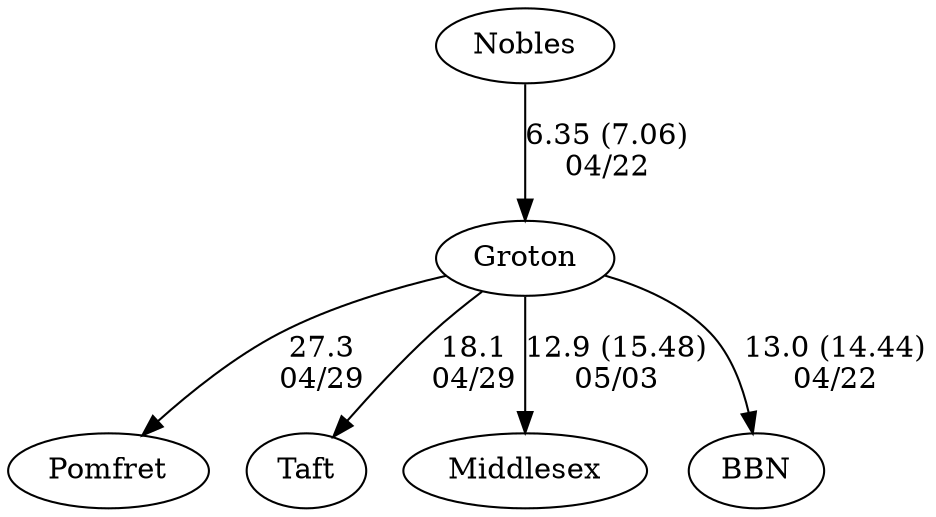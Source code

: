 digraph boys2foursGroton {Pomfret [URL="boys2foursGrotonPomfret.html"];Nobles [URL="boys2foursGrotonNobles.html"];Groton [URL="boys2foursGrotonGroton.html"];Taft [URL="boys2foursGrotonTaft.html"];Middlesex [URL="boys2foursGrotonMiddlesex.html"];BBN [URL="boys2foursGrotonBBN.html"];Groton -> Taft[label="18.1
04/29", weight="82", tooltip="NEIRA Boys Fours,Pomfret v. Groton, Taft			
Distance: 1500M Conditions: No current. Occasional gusty cross/side wind of ~8-13 MPH throughout the races. Winds may have picked up just a bit as races progressed but it was variable throughout. Comments: Races alternated with girls. Order of boys races: B3, B4, B5, B2, B1.
None", URL="http://www.row2k.com/results/resultspage.cfm?UID=06436C78C6DB17E1D158607A2B127B2B&cat=1", random="random"]; 
Groton -> Pomfret[label="27.3
04/29", weight="73", tooltip="NEIRA Boys Fours,Pomfret v. Groton, Taft			
Distance: 1500M Conditions: No current. Occasional gusty cross/side wind of ~8-13 MPH throughout the races. Winds may have picked up just a bit as races progressed but it was variable throughout. Comments: Races alternated with girls. Order of boys races: B3, B4, B5, B2, B1.
None", URL="http://www.row2k.com/results/resultspage.cfm?UID=06436C78C6DB17E1D158607A2B127B2B&cat=1", random="random"]; 
Groton -> Middlesex[label="12.9 (15.48)
05/03", weight="88", tooltip="NEIRA Boys Fours,Middlesex at Groton			
Distance: 1250 m Conditions: Swift current. No wind. Flat water. Comments: Thank you Middlesex for Good racing. Glad we got it in on an AP day.
None", URL="http://www.row2k.com/results/resultspage.cfm?UID=0B4DF495288B6483B51367194F68C48D&cat=1", random="random"]; 
Nobles -> Groton[label="6.35 (7.06)
04/22", weight="94", tooltip="NEIRA Boys Fours,BB&N boys vs Groton, Nobles			
Distance: 1350m Conditions: moderate cross from port, slightly head
Coming from Cambridge meant course was sheltered and had mostly flat water Comments: BB&Ns 4th boat popped an oarlock and lost the oar at about 750m down, forcing them to come to a complete stop to replace the oar before continuing
None", URL="http://www.row2k.com/results/resultspage.cfm?UID=5ADF955E3E04E3F90ADAD1AA29C35140&cat=1", random="random"]; 
Groton -> BBN[label="13.0 (14.44)
04/22", weight="87", tooltip="NEIRA Boys Fours,BB&N boys vs Groton, Nobles			
Distance: 1350m Conditions: moderate cross from port, slightly head
Coming from Cambridge meant course was sheltered and had mostly flat water Comments: BB&Ns 4th boat popped an oarlock and lost the oar at about 750m down, forcing them to come to a complete stop to replace the oar before continuing
None", URL="http://www.row2k.com/results/resultspage.cfm?UID=5ADF955E3E04E3F90ADAD1AA29C35140&cat=1", random="random"]}
